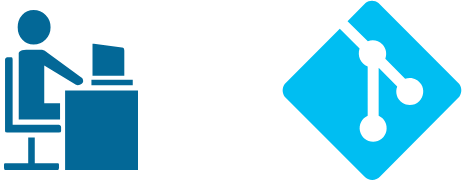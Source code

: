 <mxfile version="20.8.13" type="github">
  <diagram name="Page-1" id="rsTOhoZh57dAdF60lkdX">
    <mxGraphModel dx="1434" dy="788" grid="1" gridSize="10" guides="1" tooltips="1" connect="1" arrows="1" fold="1" page="1" pageScale="1" pageWidth="850" pageHeight="1100" math="0" shadow="0">
      <root>
        <mxCell id="0" />
        <mxCell id="1" parent="0" />
        <mxCell id="JrK8D75pp-UvrN5GDnN--1" value="" style="shape=mxgraph.cisco.people.androgenous_person;html=1;pointerEvents=1;dashed=0;fillColor=#036897;strokeColor=#ffffff;strokeWidth=2;verticalLabelPosition=bottom;verticalAlign=top;align=center;outlineConnect=0;" vertex="1" parent="1">
          <mxGeometry x="70" y="270" width="69" height="82" as="geometry" />
        </mxCell>
        <mxCell id="JrK8D75pp-UvrN5GDnN--3" value="" style="verticalLabelPosition=bottom;html=1;verticalAlign=top;align=center;strokeColor=none;fillColor=#00BEF2;shape=mxgraph.azure.git_repository;" vertex="1" parent="1">
          <mxGeometry x="210" y="266" width="90" height="90" as="geometry" />
        </mxCell>
      </root>
    </mxGraphModel>
  </diagram>
</mxfile>
